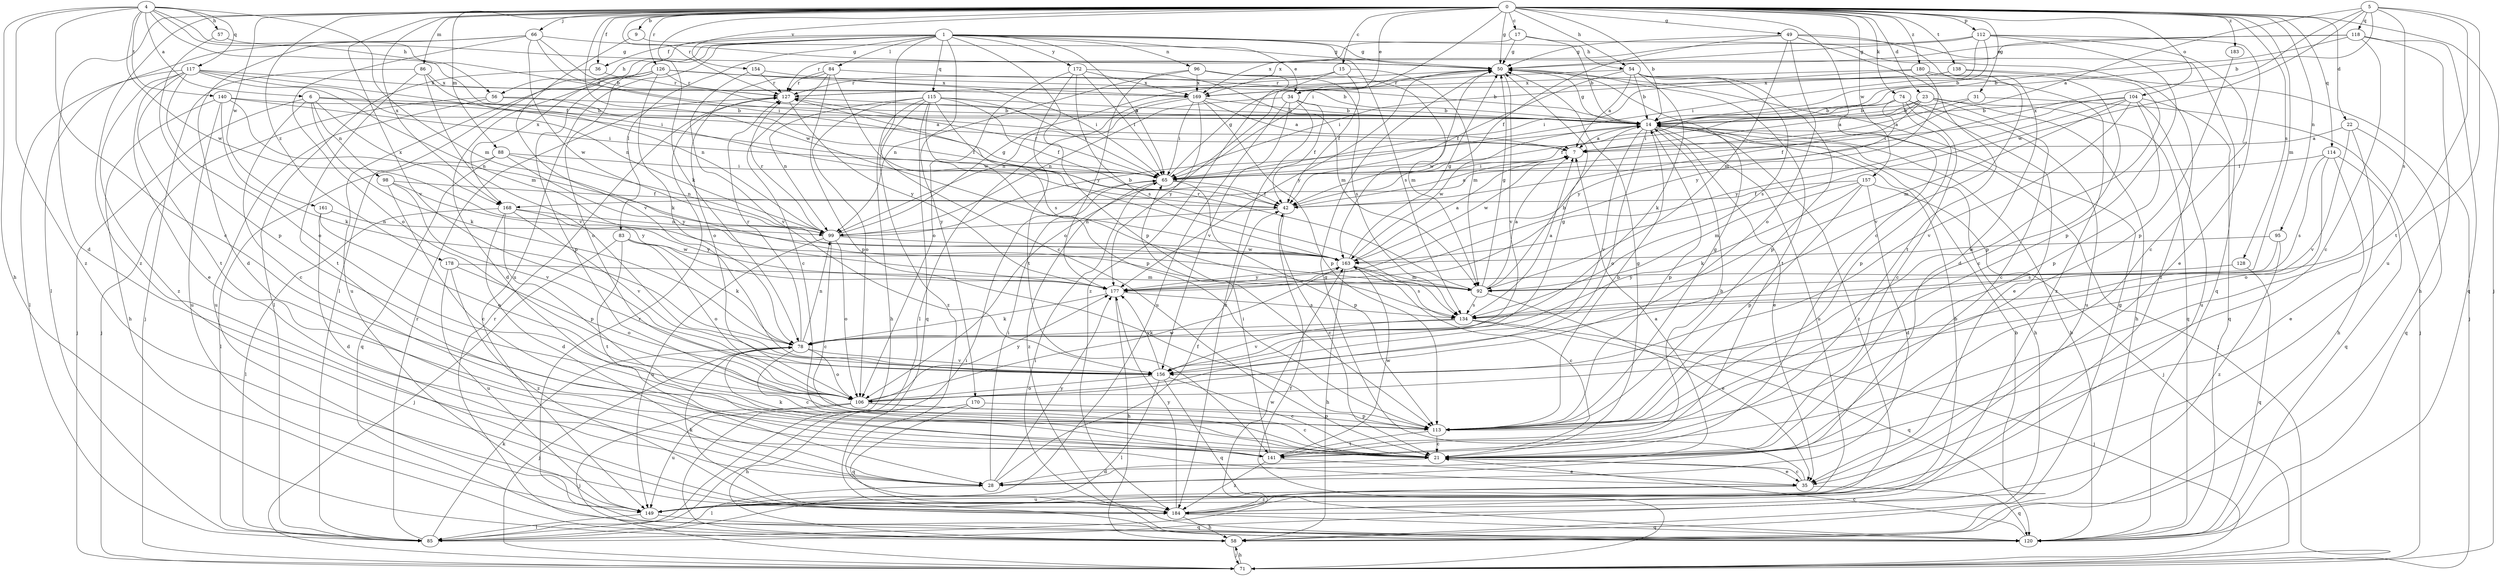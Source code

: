 strict digraph  {
0;
1;
4;
5;
6;
7;
9;
14;
15;
17;
21;
22;
23;
28;
31;
34;
35;
36;
42;
49;
50;
54;
56;
57;
58;
65;
66;
71;
74;
78;
83;
84;
85;
86;
88;
92;
95;
96;
98;
99;
104;
106;
112;
113;
114;
115;
117;
118;
120;
126;
127;
128;
134;
138;
140;
141;
149;
154;
156;
157;
161;
163;
168;
169;
170;
172;
177;
178;
180;
183;
184;
0 -> 9  [label=b];
0 -> 14  [label=b];
0 -> 15  [label=c];
0 -> 17  [label=c];
0 -> 21  [label=c];
0 -> 22  [label=d];
0 -> 23  [label=d];
0 -> 28  [label=d];
0 -> 31  [label=e];
0 -> 34  [label=e];
0 -> 36  [label=f];
0 -> 49  [label=g];
0 -> 50  [label=g];
0 -> 54  [label=h];
0 -> 65  [label=i];
0 -> 66  [label=j];
0 -> 71  [label=j];
0 -> 74  [label=k];
0 -> 78  [label=k];
0 -> 86  [label=m];
0 -> 88  [label=m];
0 -> 92  [label=m];
0 -> 95  [label=n];
0 -> 104  [label=o];
0 -> 112  [label=p];
0 -> 114  [label=q];
0 -> 126  [label=r];
0 -> 127  [label=r];
0 -> 128  [label=s];
0 -> 138  [label=t];
0 -> 154  [label=v];
0 -> 156  [label=v];
0 -> 157  [label=w];
0 -> 161  [label=w];
0 -> 163  [label=w];
0 -> 168  [label=x];
0 -> 178  [label=z];
0 -> 180  [label=z];
0 -> 183  [label=z];
0 -> 184  [label=z];
1 -> 21  [label=c];
1 -> 34  [label=e];
1 -> 36  [label=f];
1 -> 50  [label=g];
1 -> 54  [label=h];
1 -> 56  [label=h];
1 -> 65  [label=i];
1 -> 83  [label=l];
1 -> 84  [label=l];
1 -> 85  [label=l];
1 -> 96  [label=n];
1 -> 113  [label=p];
1 -> 115  [label=q];
1 -> 134  [label=s];
1 -> 149  [label=u];
1 -> 168  [label=x];
1 -> 170  [label=y];
1 -> 172  [label=y];
4 -> 6  [label=a];
4 -> 7  [label=a];
4 -> 21  [label=c];
4 -> 42  [label=f];
4 -> 56  [label=h];
4 -> 57  [label=h];
4 -> 58  [label=h];
4 -> 92  [label=m];
4 -> 117  [label=q];
4 -> 140  [label=t];
4 -> 163  [label=w];
4 -> 184  [label=z];
5 -> 7  [label=a];
5 -> 14  [label=b];
5 -> 118  [label=q];
5 -> 134  [label=s];
5 -> 141  [label=t];
5 -> 149  [label=u];
5 -> 163  [label=w];
5 -> 168  [label=x];
6 -> 7  [label=a];
6 -> 14  [label=b];
6 -> 21  [label=c];
6 -> 71  [label=j];
6 -> 78  [label=k];
6 -> 98  [label=n];
6 -> 168  [label=x];
7 -> 65  [label=i];
7 -> 163  [label=w];
9 -> 50  [label=g];
9 -> 156  [label=v];
14 -> 7  [label=a];
14 -> 35  [label=e];
14 -> 50  [label=g];
14 -> 58  [label=h];
14 -> 71  [label=j];
14 -> 106  [label=o];
14 -> 113  [label=p];
14 -> 149  [label=u];
14 -> 156  [label=v];
14 -> 163  [label=w];
14 -> 184  [label=z];
15 -> 42  [label=f];
15 -> 92  [label=m];
15 -> 106  [label=o];
15 -> 127  [label=r];
17 -> 14  [label=b];
17 -> 50  [label=g];
17 -> 127  [label=r];
17 -> 184  [label=z];
21 -> 28  [label=d];
21 -> 35  [label=e];
21 -> 50  [label=g];
22 -> 7  [label=a];
22 -> 58  [label=h];
22 -> 120  [label=q];
22 -> 156  [label=v];
23 -> 7  [label=a];
23 -> 14  [label=b];
23 -> 21  [label=c];
23 -> 42  [label=f];
23 -> 58  [label=h];
23 -> 65  [label=i];
23 -> 120  [label=q];
28 -> 7  [label=a];
28 -> 42  [label=f];
28 -> 65  [label=i];
28 -> 85  [label=l];
28 -> 177  [label=y];
31 -> 7  [label=a];
31 -> 14  [label=b];
31 -> 71  [label=j];
34 -> 14  [label=b];
34 -> 42  [label=f];
34 -> 99  [label=n];
34 -> 149  [label=u];
34 -> 156  [label=v];
34 -> 184  [label=z];
35 -> 21  [label=c];
35 -> 50  [label=g];
35 -> 120  [label=q];
35 -> 149  [label=u];
35 -> 184  [label=z];
36 -> 85  [label=l];
36 -> 127  [label=r];
42 -> 7  [label=a];
42 -> 21  [label=c];
42 -> 99  [label=n];
49 -> 28  [label=d];
49 -> 42  [label=f];
49 -> 50  [label=g];
49 -> 92  [label=m];
49 -> 106  [label=o];
49 -> 120  [label=q];
49 -> 141  [label=t];
50 -> 127  [label=r];
50 -> 141  [label=t];
50 -> 156  [label=v];
50 -> 163  [label=w];
50 -> 177  [label=y];
54 -> 7  [label=a];
54 -> 14  [label=b];
54 -> 42  [label=f];
54 -> 78  [label=k];
54 -> 113  [label=p];
54 -> 127  [label=r];
54 -> 134  [label=s];
54 -> 184  [label=z];
56 -> 14  [label=b];
56 -> 42  [label=f];
56 -> 71  [label=j];
56 -> 149  [label=u];
57 -> 50  [label=g];
57 -> 113  [label=p];
58 -> 50  [label=g];
58 -> 71  [label=j];
58 -> 127  [label=r];
65 -> 42  [label=f];
65 -> 50  [label=g];
65 -> 113  [label=p];
65 -> 127  [label=r];
65 -> 184  [label=z];
66 -> 14  [label=b];
66 -> 28  [label=d];
66 -> 50  [label=g];
66 -> 65  [label=i];
66 -> 85  [label=l];
66 -> 106  [label=o];
66 -> 163  [label=w];
71 -> 42  [label=f];
71 -> 58  [label=h];
74 -> 14  [label=b];
74 -> 21  [label=c];
74 -> 35  [label=e];
74 -> 42  [label=f];
74 -> 113  [label=p];
74 -> 149  [label=u];
74 -> 177  [label=y];
78 -> 21  [label=c];
78 -> 71  [label=j];
78 -> 99  [label=n];
78 -> 106  [label=o];
78 -> 127  [label=r];
78 -> 156  [label=v];
83 -> 71  [label=j];
83 -> 78  [label=k];
83 -> 106  [label=o];
83 -> 141  [label=t];
83 -> 163  [label=w];
84 -> 14  [label=b];
84 -> 21  [label=c];
84 -> 106  [label=o];
84 -> 113  [label=p];
84 -> 127  [label=r];
84 -> 163  [label=w];
85 -> 14  [label=b];
85 -> 65  [label=i];
85 -> 78  [label=k];
85 -> 127  [label=r];
85 -> 163  [label=w];
86 -> 71  [label=j];
86 -> 99  [label=n];
86 -> 141  [label=t];
86 -> 156  [label=v];
86 -> 169  [label=x];
88 -> 65  [label=i];
88 -> 85  [label=l];
88 -> 99  [label=n];
88 -> 120  [label=q];
88 -> 177  [label=y];
92 -> 7  [label=a];
92 -> 14  [label=b];
92 -> 35  [label=e];
92 -> 50  [label=g];
92 -> 127  [label=r];
92 -> 134  [label=s];
95 -> 134  [label=s];
95 -> 163  [label=w];
95 -> 184  [label=z];
96 -> 92  [label=m];
96 -> 99  [label=n];
96 -> 134  [label=s];
96 -> 169  [label=x];
96 -> 177  [label=y];
96 -> 184  [label=z];
98 -> 21  [label=c];
98 -> 42  [label=f];
98 -> 156  [label=v];
98 -> 177  [label=y];
99 -> 14  [label=b];
99 -> 21  [label=c];
99 -> 50  [label=g];
99 -> 106  [label=o];
99 -> 127  [label=r];
99 -> 149  [label=u];
99 -> 163  [label=w];
104 -> 14  [label=b];
104 -> 65  [label=i];
104 -> 92  [label=m];
104 -> 113  [label=p];
104 -> 120  [label=q];
104 -> 149  [label=u];
104 -> 156  [label=v];
104 -> 177  [label=y];
106 -> 21  [label=c];
106 -> 71  [label=j];
106 -> 113  [label=p];
106 -> 149  [label=u];
106 -> 163  [label=w];
106 -> 177  [label=y];
112 -> 14  [label=b];
112 -> 21  [label=c];
112 -> 35  [label=e];
112 -> 50  [label=g];
112 -> 65  [label=i];
112 -> 113  [label=p];
112 -> 169  [label=x];
113 -> 14  [label=b];
113 -> 21  [label=c];
113 -> 50  [label=g];
113 -> 141  [label=t];
114 -> 35  [label=e];
114 -> 65  [label=i];
114 -> 106  [label=o];
114 -> 120  [label=q];
114 -> 134  [label=s];
115 -> 14  [label=b];
115 -> 42  [label=f];
115 -> 58  [label=h];
115 -> 65  [label=i];
115 -> 99  [label=n];
115 -> 106  [label=o];
115 -> 113  [label=p];
115 -> 120  [label=q];
115 -> 134  [label=s];
115 -> 184  [label=z];
117 -> 35  [label=e];
117 -> 65  [label=i];
117 -> 85  [label=l];
117 -> 92  [label=m];
117 -> 99  [label=n];
117 -> 106  [label=o];
117 -> 141  [label=t];
117 -> 169  [label=x];
117 -> 184  [label=z];
118 -> 14  [label=b];
118 -> 21  [label=c];
118 -> 50  [label=g];
118 -> 58  [label=h];
118 -> 120  [label=q];
118 -> 169  [label=x];
120 -> 14  [label=b];
120 -> 21  [label=c];
120 -> 65  [label=i];
120 -> 127  [label=r];
126 -> 14  [label=b];
126 -> 28  [label=d];
126 -> 78  [label=k];
126 -> 106  [label=o];
126 -> 113  [label=p];
126 -> 127  [label=r];
126 -> 149  [label=u];
126 -> 169  [label=x];
127 -> 14  [label=b];
127 -> 177  [label=y];
128 -> 120  [label=q];
128 -> 177  [label=y];
134 -> 7  [label=a];
134 -> 71  [label=j];
134 -> 78  [label=k];
134 -> 120  [label=q];
134 -> 156  [label=v];
138 -> 65  [label=i];
138 -> 71  [label=j];
138 -> 113  [label=p];
138 -> 169  [label=x];
140 -> 14  [label=b];
140 -> 58  [label=h];
140 -> 65  [label=i];
140 -> 78  [label=k];
140 -> 99  [label=n];
140 -> 149  [label=u];
141 -> 14  [label=b];
141 -> 35  [label=e];
141 -> 65  [label=i];
141 -> 78  [label=k];
141 -> 163  [label=w];
141 -> 184  [label=z];
149 -> 85  [label=l];
149 -> 120  [label=q];
154 -> 65  [label=i];
154 -> 127  [label=r];
154 -> 156  [label=v];
156 -> 21  [label=c];
156 -> 50  [label=g];
156 -> 85  [label=l];
156 -> 106  [label=o];
156 -> 120  [label=q];
156 -> 177  [label=y];
157 -> 28  [label=d];
157 -> 42  [label=f];
157 -> 71  [label=j];
157 -> 78  [label=k];
157 -> 92  [label=m];
157 -> 113  [label=p];
161 -> 28  [label=d];
161 -> 99  [label=n];
161 -> 106  [label=o];
163 -> 7  [label=a];
163 -> 21  [label=c];
163 -> 50  [label=g];
163 -> 58  [label=h];
163 -> 92  [label=m];
163 -> 134  [label=s];
163 -> 177  [label=y];
168 -> 28  [label=d];
168 -> 85  [label=l];
168 -> 99  [label=n];
168 -> 113  [label=p];
168 -> 156  [label=v];
168 -> 177  [label=y];
169 -> 7  [label=a];
169 -> 14  [label=b];
169 -> 65  [label=i];
169 -> 85  [label=l];
169 -> 99  [label=n];
169 -> 113  [label=p];
169 -> 177  [label=y];
170 -> 58  [label=h];
170 -> 113  [label=p];
170 -> 120  [label=q];
172 -> 65  [label=i];
172 -> 92  [label=m];
172 -> 106  [label=o];
172 -> 134  [label=s];
172 -> 141  [label=t];
172 -> 169  [label=x];
177 -> 58  [label=h];
177 -> 78  [label=k];
177 -> 134  [label=s];
178 -> 92  [label=m];
178 -> 106  [label=o];
178 -> 149  [label=u];
178 -> 184  [label=z];
180 -> 21  [label=c];
180 -> 65  [label=i];
180 -> 156  [label=v];
180 -> 169  [label=x];
180 -> 177  [label=y];
183 -> 113  [label=p];
184 -> 14  [label=b];
184 -> 58  [label=h];
184 -> 78  [label=k];
184 -> 120  [label=q];
184 -> 177  [label=y];
}
